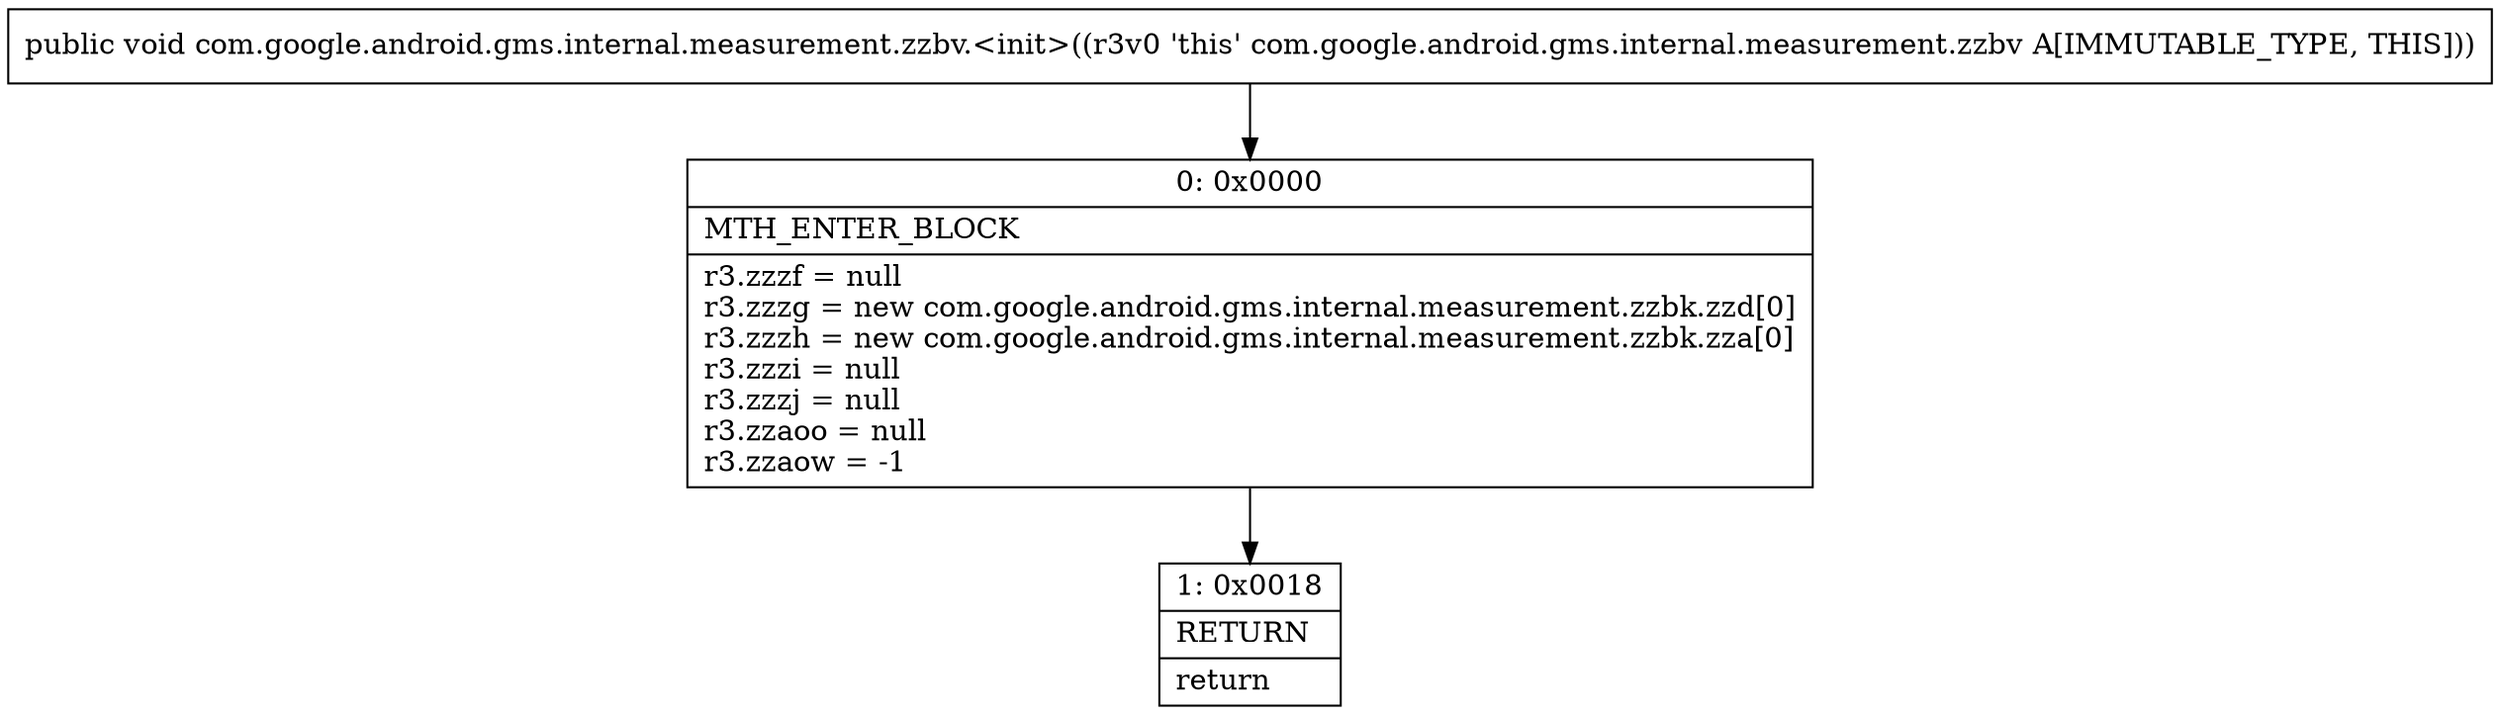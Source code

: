digraph "CFG forcom.google.android.gms.internal.measurement.zzbv.\<init\>()V" {
Node_0 [shape=record,label="{0\:\ 0x0000|MTH_ENTER_BLOCK\l|r3.zzzf = null\lr3.zzzg = new com.google.android.gms.internal.measurement.zzbk.zzd[0]\lr3.zzzh = new com.google.android.gms.internal.measurement.zzbk.zza[0]\lr3.zzzi = null\lr3.zzzj = null\lr3.zzaoo = null\lr3.zzaow = \-1\l}"];
Node_1 [shape=record,label="{1\:\ 0x0018|RETURN\l|return\l}"];
MethodNode[shape=record,label="{public void com.google.android.gms.internal.measurement.zzbv.\<init\>((r3v0 'this' com.google.android.gms.internal.measurement.zzbv A[IMMUTABLE_TYPE, THIS])) }"];
MethodNode -> Node_0;
Node_0 -> Node_1;
}

